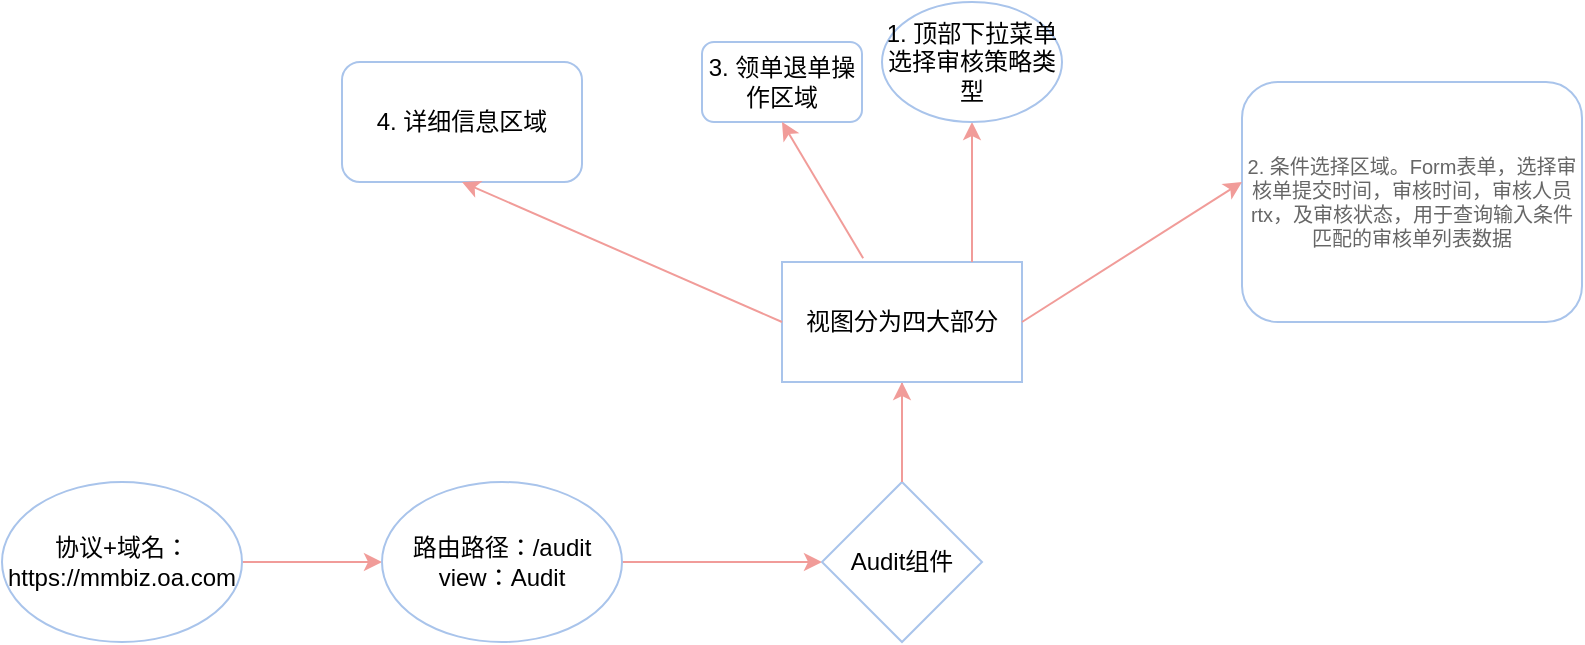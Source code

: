 <mxfile version="21.0.6" type="github"><diagram name="第 1 页" id="dTuLWrFOJhDjmV_hQB7G"><mxGraphModel dx="2700" dy="1187" grid="1" gridSize="10" guides="1" tooltips="1" connect="1" arrows="1" fold="1" page="0" pageScale="1" pageWidth="827" pageHeight="1169" math="0" shadow="0"><root><mxCell id="0"/><mxCell id="1" parent="0"/><mxCell id="jkKGb8aWsMcL12Q_G2Sz-5" value="" style="edgeStyle=orthogonalEdgeStyle;rounded=0;orthogonalLoop=1;jettySize=auto;html=1;strokeColor=#F19C99;" edge="1" parent="1" source="jkKGb8aWsMcL12Q_G2Sz-3" target="jkKGb8aWsMcL12Q_G2Sz-4"><mxGeometry relative="1" as="geometry"/></mxCell><mxCell id="jkKGb8aWsMcL12Q_G2Sz-3" value="协议+域名：&lt;br&gt;https://mmbiz.oa.com" style="ellipse;whiteSpace=wrap;html=1;strokeColor=#A9C4EB;" vertex="1" parent="1"><mxGeometry x="-1930" y="-510" width="120" height="80" as="geometry"/></mxCell><mxCell id="jkKGb8aWsMcL12Q_G2Sz-9" value="" style="edgeStyle=orthogonalEdgeStyle;rounded=0;orthogonalLoop=1;jettySize=auto;html=1;strokeColor=#F19C99;" edge="1" parent="1" source="jkKGb8aWsMcL12Q_G2Sz-4" target="jkKGb8aWsMcL12Q_G2Sz-8"><mxGeometry relative="1" as="geometry"/></mxCell><mxCell id="jkKGb8aWsMcL12Q_G2Sz-4" value="路由路径：/audit&lt;br&gt;view：Audit" style="ellipse;whiteSpace=wrap;html=1;strokeColor=#A9C4EB;" vertex="1" parent="1"><mxGeometry x="-1740" y="-510" width="120" height="80" as="geometry"/></mxCell><mxCell id="jkKGb8aWsMcL12Q_G2Sz-8" value="Audit组件" style="rhombus;whiteSpace=wrap;html=1;strokeColor=#A9C4EB;" vertex="1" parent="1"><mxGeometry x="-1520" y="-510" width="80" height="80" as="geometry"/></mxCell><mxCell id="jkKGb8aWsMcL12Q_G2Sz-14" value="" style="edgeStyle=orthogonalEdgeStyle;shape=connector;rounded=0;orthogonalLoop=1;jettySize=auto;html=1;labelBackgroundColor=default;strokeColor=#F19C99;fontFamily=Helvetica;fontSize=11;fontColor=default;endArrow=classic;" edge="1" parent="1" target="jkKGb8aWsMcL12Q_G2Sz-13"><mxGeometry relative="1" as="geometry"><mxPoint x="-1480" y="-560" as="sourcePoint"/><Array as="points"><mxPoint x="-1480" y="-510"/><mxPoint x="-1480" y="-510"/></Array></mxGeometry></mxCell><mxCell id="jkKGb8aWsMcL12Q_G2Sz-13" value="视图分为四大部分" style="whiteSpace=wrap;html=1;strokeColor=#A9C4EB;" vertex="1" parent="1"><mxGeometry x="-1540" y="-620" width="120" height="60" as="geometry"/></mxCell><mxCell id="jkKGb8aWsMcL12Q_G2Sz-18" value="" style="edgeStyle=orthogonalEdgeStyle;shape=connector;rounded=0;orthogonalLoop=1;jettySize=auto;html=1;labelBackgroundColor=default;strokeColor=#F19C99;fontFamily=Helvetica;fontSize=11;fontColor=default;endArrow=classic;" edge="1" parent="1" source="jkKGb8aWsMcL12Q_G2Sz-13" target="jkKGb8aWsMcL12Q_G2Sz-17"><mxGeometry relative="1" as="geometry"><Array as="points"><mxPoint x="-1445" y="-650"/><mxPoint x="-1445" y="-650"/></Array></mxGeometry></mxCell><mxCell id="jkKGb8aWsMcL12Q_G2Sz-17" value="1. 顶部下拉菜单选择审核策略类型" style="ellipse;whiteSpace=wrap;html=1;fontFamily=Helvetica;fontSize=12;fontColor=default;strokeColor=#A9C4EB;" vertex="1" parent="1"><mxGeometry x="-1490" y="-750" width="90" height="60" as="geometry"/></mxCell><mxCell id="jkKGb8aWsMcL12Q_G2Sz-19" value="2. 条件选择区域。Form表单，选择审核单提交时间，审核时间，审核人员rtx，及审核状态，用于查询输入条件匹配的审核单列表数据" style="rounded=1;whiteSpace=wrap;html=1;strokeColor=#A9C4EB;fontColor=#666666;fontSize=10;" vertex="1" parent="1"><mxGeometry x="-1310" y="-710" width="170" height="120" as="geometry"/></mxCell><mxCell id="jkKGb8aWsMcL12Q_G2Sz-21" value="3. 领单退单操作区域" style="rounded=1;whiteSpace=wrap;html=1;strokeColor=#A9C4EB;" vertex="1" parent="1"><mxGeometry x="-1580" y="-730" width="80" height="40" as="geometry"/></mxCell><mxCell id="jkKGb8aWsMcL12Q_G2Sz-23" value="" style="endArrow=classic;html=1;rounded=0;labelBackgroundColor=default;strokeColor=#F19C99;fontFamily=Helvetica;fontSize=11;fontColor=default;shape=connector;entryX=0.5;entryY=1;entryDx=0;entryDy=0;exitX=0.338;exitY=-0.032;exitDx=0;exitDy=0;exitPerimeter=0;" edge="1" parent="1" source="jkKGb8aWsMcL12Q_G2Sz-13" target="jkKGb8aWsMcL12Q_G2Sz-21"><mxGeometry width="50" height="50" relative="1" as="geometry"><mxPoint x="-1520" y="-700" as="sourcePoint"/><mxPoint x="-1570" y="-650" as="targetPoint"/></mxGeometry></mxCell><mxCell id="jkKGb8aWsMcL12Q_G2Sz-24" value="4. 详细信息区域" style="rounded=1;whiteSpace=wrap;html=1;strokeColor=#A9C4EB;" vertex="1" parent="1"><mxGeometry x="-1760" y="-720" width="120" height="60" as="geometry"/></mxCell><mxCell id="jkKGb8aWsMcL12Q_G2Sz-26" value="" style="endArrow=classic;html=1;rounded=0;labelBackgroundColor=default;strokeColor=#F19C99;fontFamily=Helvetica;fontSize=11;fontColor=default;shape=connector;exitX=1;exitY=0.5;exitDx=0;exitDy=0;" edge="1" parent="1" source="jkKGb8aWsMcL12Q_G2Sz-13"><mxGeometry width="50" height="50" relative="1" as="geometry"><mxPoint x="-1360" y="-610" as="sourcePoint"/><mxPoint x="-1310" y="-660" as="targetPoint"/></mxGeometry></mxCell><mxCell id="jkKGb8aWsMcL12Q_G2Sz-27" value="" style="endArrow=classic;html=1;rounded=0;labelBackgroundColor=default;strokeColor=#F19C99;fontFamily=Helvetica;fontSize=11;fontColor=default;shape=connector;entryX=0.5;entryY=1;entryDx=0;entryDy=0;exitX=0;exitY=0.5;exitDx=0;exitDy=0;" edge="1" parent="1" source="jkKGb8aWsMcL12Q_G2Sz-13" target="jkKGb8aWsMcL12Q_G2Sz-24"><mxGeometry width="50" height="50" relative="1" as="geometry"><mxPoint x="-1540" y="-580" as="sourcePoint"/><mxPoint x="-1660" y="-590" as="targetPoint"/></mxGeometry></mxCell></root></mxGraphModel></diagram></mxfile>